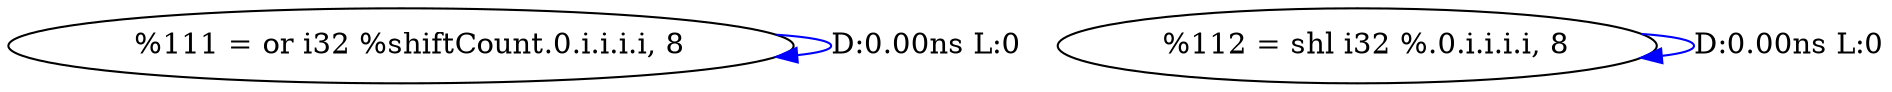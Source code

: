 digraph {
Node0x403d4c0[label="  %111 = or i32 %shiftCount.0.i.i.i.i, 8"];
Node0x403d4c0 -> Node0x403d4c0[label="D:0.00ns L:0",color=blue];
Node0x403d5a0[label="  %112 = shl i32 %.0.i.i.i.i, 8"];
Node0x403d5a0 -> Node0x403d5a0[label="D:0.00ns L:0",color=blue];
}
